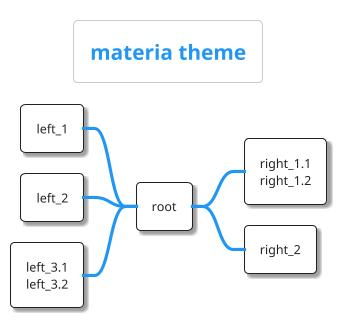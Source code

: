 ' Do not edit
' Theme Gallery
' autogenerated by script
'
@startmindmap
!theme materia
title materia theme
+ root
**:right_1.1
right_1.2;
++ right_2

left side

-- left_1
-- left_2
**:left_3.1
left_3.2;
@endmindmap
